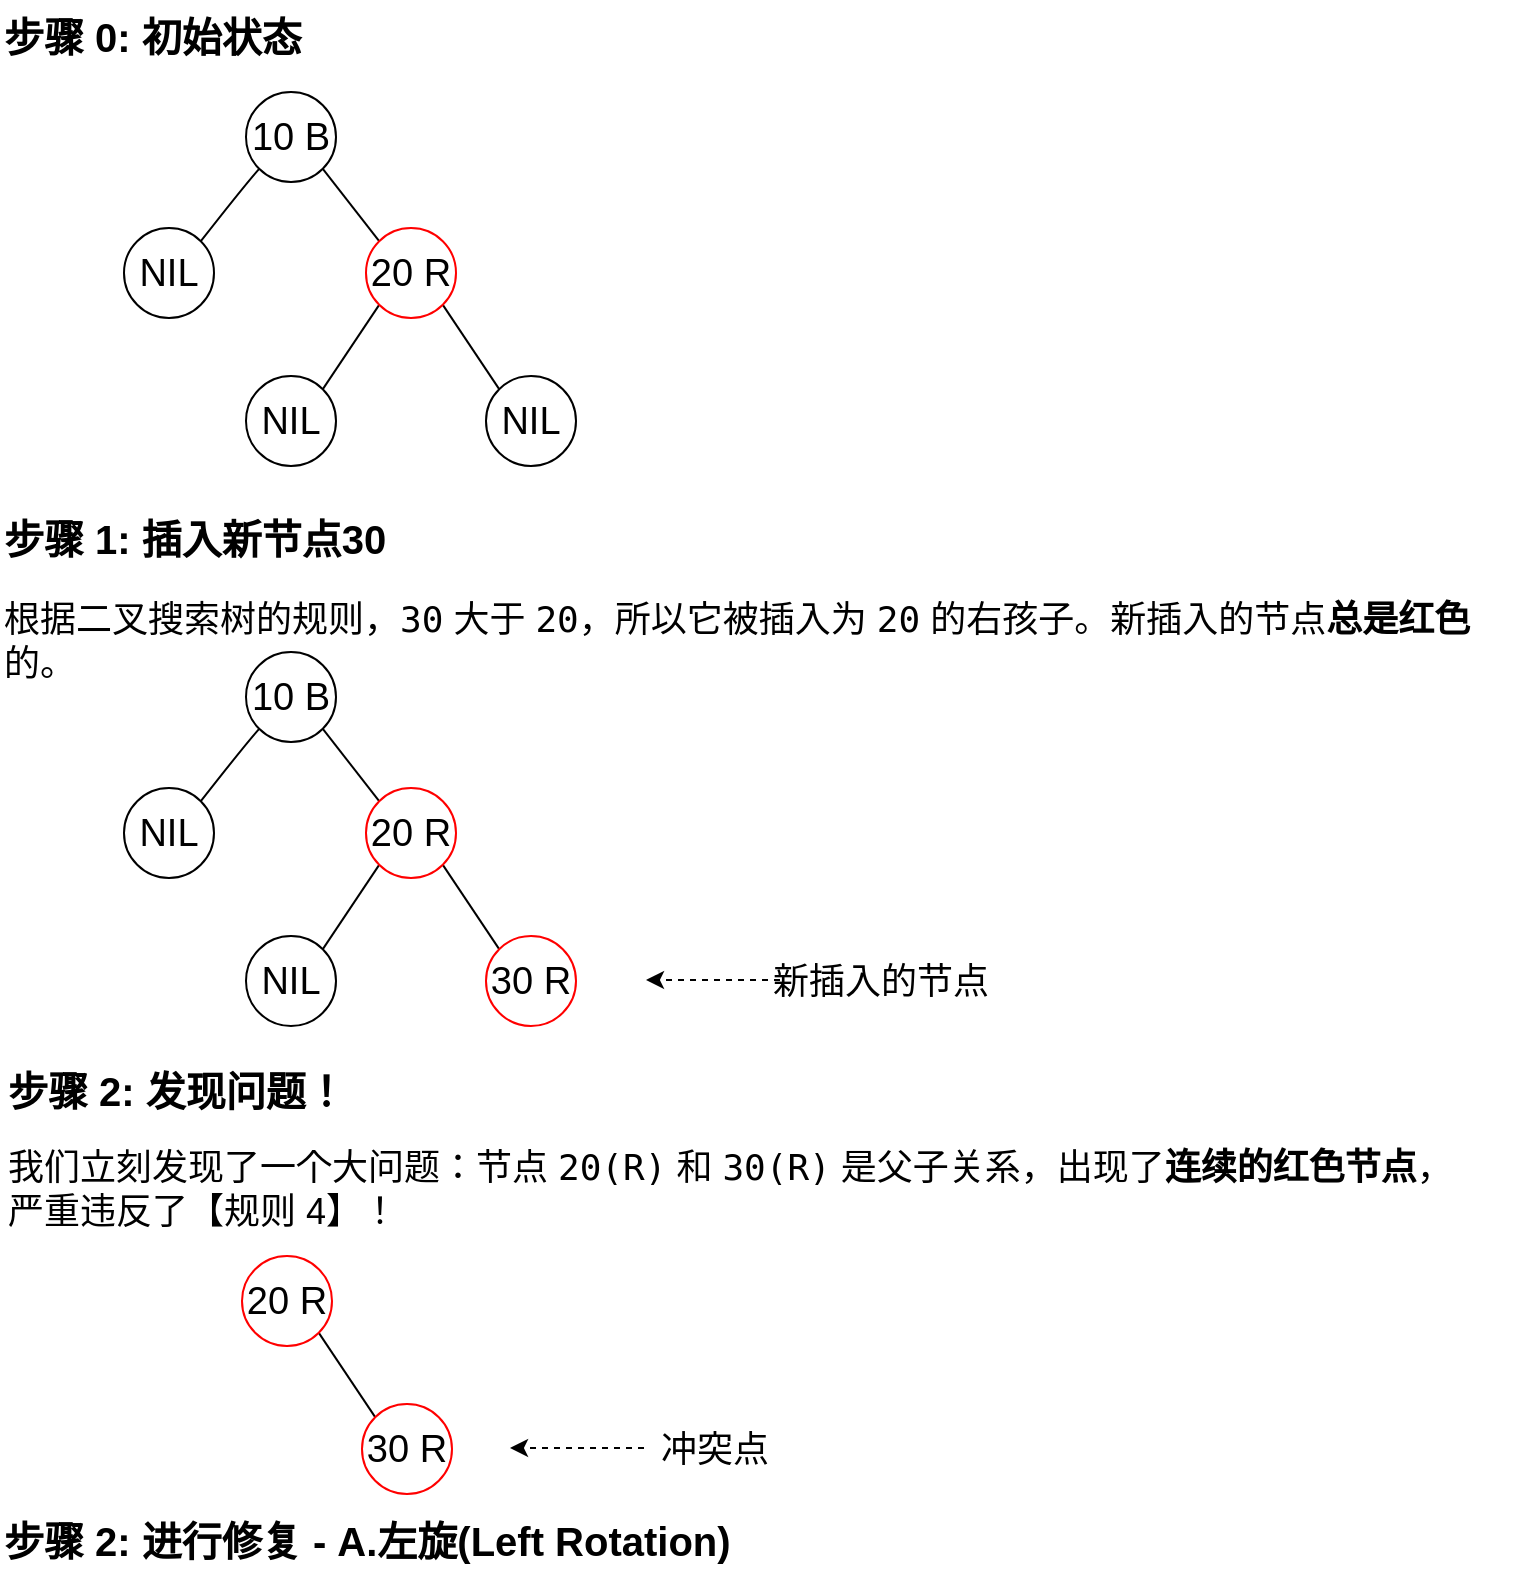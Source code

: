 <mxfile version="28.2.0">
  <diagram name="Page-1" id="nHJEmuUAwTtRUE0Qn9wt">
    <mxGraphModel dx="1536" dy="1067" grid="0" gridSize="10" guides="1" tooltips="1" connect="1" arrows="1" fold="1" page="1" pageScale="1" pageWidth="1920" pageHeight="1200" math="0" shadow="0">
      <root>
        <mxCell id="0" />
        <mxCell id="1" parent="0" />
        <mxCell id="6BaBqDEFsrnQINso-Ywb-1" style="rounded=0;orthogonalLoop=1;jettySize=auto;html=1;exitX=0;exitY=1;exitDx=0;exitDy=0;entryX=1;entryY=0;entryDx=0;entryDy=0;curved=1;strokeColor=default;fillColor=default;endArrow=none;endFill=0;" edge="1" parent="1" source="6BaBqDEFsrnQINso-Ywb-3" target="6BaBqDEFsrnQINso-Ywb-4">
          <mxGeometry relative="1" as="geometry">
            <Array as="points">
              <mxPoint x="196" y="144" />
            </Array>
          </mxGeometry>
        </mxCell>
        <mxCell id="6BaBqDEFsrnQINso-Ywb-2" style="rounded=0;orthogonalLoop=1;jettySize=auto;html=1;exitX=1;exitY=1;exitDx=0;exitDy=0;entryX=0;entryY=0;entryDx=0;entryDy=0;endArrow=none;endFill=0;" edge="1" parent="1" source="6BaBqDEFsrnQINso-Ywb-3" target="6BaBqDEFsrnQINso-Ywb-5">
          <mxGeometry relative="1" as="geometry" />
        </mxCell>
        <mxCell id="6BaBqDEFsrnQINso-Ywb-3" value="10 B" style="ellipse;whiteSpace=wrap;html=1;aspect=fixed;fontSize=19;" vertex="1" parent="1">
          <mxGeometry x="197" y="97" width="45" height="45" as="geometry" />
        </mxCell>
        <mxCell id="6BaBqDEFsrnQINso-Ywb-4" value="NIL" style="ellipse;whiteSpace=wrap;html=1;aspect=fixed;fontSize=19;strokeColor=light-dark(#000000,#EDEDED);" vertex="1" parent="1">
          <mxGeometry x="136" y="165" width="45" height="45" as="geometry" />
        </mxCell>
        <mxCell id="6BaBqDEFsrnQINso-Ywb-9" style="rounded=0;orthogonalLoop=1;jettySize=auto;html=1;exitX=0;exitY=1;exitDx=0;exitDy=0;entryX=1;entryY=0;entryDx=0;entryDy=0;endArrow=none;endFill=0;" edge="1" parent="1" source="6BaBqDEFsrnQINso-Ywb-5" target="6BaBqDEFsrnQINso-Ywb-8">
          <mxGeometry relative="1" as="geometry" />
        </mxCell>
        <mxCell id="6BaBqDEFsrnQINso-Ywb-10" style="rounded=0;orthogonalLoop=1;jettySize=auto;html=1;exitX=1;exitY=1;exitDx=0;exitDy=0;entryX=0;entryY=0;entryDx=0;entryDy=0;endArrow=none;endFill=0;" edge="1" parent="1" source="6BaBqDEFsrnQINso-Ywb-5" target="6BaBqDEFsrnQINso-Ywb-7">
          <mxGeometry relative="1" as="geometry" />
        </mxCell>
        <mxCell id="6BaBqDEFsrnQINso-Ywb-5" value="20 R" style="ellipse;whiteSpace=wrap;html=1;aspect=fixed;fontSize=19;strokeColor=light-dark(#ff0000, #ededed);" vertex="1" parent="1">
          <mxGeometry x="257" y="165" width="45" height="45" as="geometry" />
        </mxCell>
        <mxCell id="6BaBqDEFsrnQINso-Ywb-6" value="步骤 0: 初始状态" style="text;whiteSpace=wrap;html=1;fontSize=20;fontStyle=1" vertex="1" parent="1">
          <mxGeometry x="74" y="51" width="244" height="36" as="geometry" />
        </mxCell>
        <mxCell id="6BaBqDEFsrnQINso-Ywb-7" value="NIL" style="ellipse;whiteSpace=wrap;html=1;aspect=fixed;fontSize=19;strokeColor=light-dark(#000000,#EDEDED);" vertex="1" parent="1">
          <mxGeometry x="317" y="239" width="45" height="45" as="geometry" />
        </mxCell>
        <mxCell id="6BaBqDEFsrnQINso-Ywb-8" value="NIL" style="ellipse;whiteSpace=wrap;html=1;aspect=fixed;fontSize=19;strokeColor=light-dark(#000000,#EDEDED);" vertex="1" parent="1">
          <mxGeometry x="197" y="239" width="45" height="45" as="geometry" />
        </mxCell>
        <mxCell id="6BaBqDEFsrnQINso-Ywb-11" value="步骤 1: 插入新节点30" style="text;whiteSpace=wrap;html=1;fontSize=20;fontStyle=1" vertex="1" parent="1">
          <mxGeometry x="74" y="302" width="244" height="36" as="geometry" />
        </mxCell>
        <mxCell id="6BaBqDEFsrnQINso-Ywb-13" value="根据二叉搜索树的规则，&lt;code&gt;30&lt;/code&gt; 大于 &lt;code&gt;20&lt;/code&gt;，所以它被插入为 &lt;code&gt;20&lt;/code&gt; 的右孩子。新插入的节点&lt;b&gt;总是红色&lt;/b&gt;的。" style="text;whiteSpace=wrap;html=1;fontSize=18;" vertex="1" parent="1">
          <mxGeometry x="74" y="343" width="766" height="36" as="geometry" />
        </mxCell>
        <mxCell id="6BaBqDEFsrnQINso-Ywb-15" style="rounded=0;orthogonalLoop=1;jettySize=auto;html=1;exitX=0;exitY=1;exitDx=0;exitDy=0;entryX=1;entryY=0;entryDx=0;entryDy=0;curved=1;strokeColor=default;fillColor=default;endArrow=none;endFill=0;" edge="1" parent="1" source="6BaBqDEFsrnQINso-Ywb-17" target="6BaBqDEFsrnQINso-Ywb-18">
          <mxGeometry relative="1" as="geometry">
            <Array as="points">
              <mxPoint x="196" y="424" />
            </Array>
          </mxGeometry>
        </mxCell>
        <mxCell id="6BaBqDEFsrnQINso-Ywb-16" style="rounded=0;orthogonalLoop=1;jettySize=auto;html=1;exitX=1;exitY=1;exitDx=0;exitDy=0;entryX=0;entryY=0;entryDx=0;entryDy=0;endArrow=none;endFill=0;" edge="1" parent="1" source="6BaBqDEFsrnQINso-Ywb-17" target="6BaBqDEFsrnQINso-Ywb-21">
          <mxGeometry relative="1" as="geometry" />
        </mxCell>
        <mxCell id="6BaBqDEFsrnQINso-Ywb-17" value="10 B" style="ellipse;whiteSpace=wrap;html=1;aspect=fixed;fontSize=19;" vertex="1" parent="1">
          <mxGeometry x="197" y="377" width="45" height="45" as="geometry" />
        </mxCell>
        <mxCell id="6BaBqDEFsrnQINso-Ywb-18" value="NIL" style="ellipse;whiteSpace=wrap;html=1;aspect=fixed;fontSize=19;strokeColor=light-dark(#000000,#EDEDED);" vertex="1" parent="1">
          <mxGeometry x="136" y="445" width="45" height="45" as="geometry" />
        </mxCell>
        <mxCell id="6BaBqDEFsrnQINso-Ywb-19" style="rounded=0;orthogonalLoop=1;jettySize=auto;html=1;exitX=0;exitY=1;exitDx=0;exitDy=0;entryX=1;entryY=0;entryDx=0;entryDy=0;endArrow=none;endFill=0;" edge="1" parent="1" source="6BaBqDEFsrnQINso-Ywb-21" target="6BaBqDEFsrnQINso-Ywb-23">
          <mxGeometry relative="1" as="geometry" />
        </mxCell>
        <mxCell id="6BaBqDEFsrnQINso-Ywb-20" style="rounded=0;orthogonalLoop=1;jettySize=auto;html=1;exitX=1;exitY=1;exitDx=0;exitDy=0;entryX=0;entryY=0;entryDx=0;entryDy=0;endArrow=none;endFill=0;" edge="1" parent="1" source="6BaBqDEFsrnQINso-Ywb-21" target="6BaBqDEFsrnQINso-Ywb-22">
          <mxGeometry relative="1" as="geometry" />
        </mxCell>
        <mxCell id="6BaBqDEFsrnQINso-Ywb-21" value="20 R" style="ellipse;whiteSpace=wrap;html=1;aspect=fixed;fontSize=19;strokeColor=light-dark(#ff0000, #ededed);" vertex="1" parent="1">
          <mxGeometry x="257" y="445" width="45" height="45" as="geometry" />
        </mxCell>
        <mxCell id="6BaBqDEFsrnQINso-Ywb-22" value="30 R" style="ellipse;whiteSpace=wrap;html=1;aspect=fixed;fontSize=19;strokeColor=light-dark(#ff0000, #EDEDED);" vertex="1" parent="1">
          <mxGeometry x="317" y="519" width="45" height="45" as="geometry" />
        </mxCell>
        <mxCell id="6BaBqDEFsrnQINso-Ywb-23" value="NIL" style="ellipse;whiteSpace=wrap;html=1;aspect=fixed;fontSize=19;strokeColor=light-dark(#000000,#EDEDED);" vertex="1" parent="1">
          <mxGeometry x="197" y="519" width="45" height="45" as="geometry" />
        </mxCell>
        <mxCell id="6BaBqDEFsrnQINso-Ywb-24" value="新插入的节点" style="text;html=1;align=center;verticalAlign=middle;whiteSpace=wrap;rounded=0;fontSize=18;" vertex="1" parent="1">
          <mxGeometry x="454" y="526.5" width="121" height="30" as="geometry" />
        </mxCell>
        <mxCell id="6BaBqDEFsrnQINso-Ywb-25" value="" style="endArrow=classic;html=1;rounded=0;dashed=1;" edge="1" parent="1">
          <mxGeometry width="50" height="50" relative="1" as="geometry">
            <mxPoint x="464" y="541" as="sourcePoint" />
            <mxPoint x="397" y="541" as="targetPoint" />
          </mxGeometry>
        </mxCell>
        <mxCell id="6BaBqDEFsrnQINso-Ywb-26" value="步骤 2: 发现问题！" style="text;whiteSpace=wrap;html=1;fontSize=20;fontStyle=1" vertex="1" parent="1">
          <mxGeometry x="76" y="578" width="190" height="36" as="geometry" />
        </mxCell>
        <mxCell id="6BaBqDEFsrnQINso-Ywb-27" value="我们立刻发现了一个大问题：节点 &lt;code&gt;20(R)&lt;/code&gt; 和 &lt;code&gt;30(R)&lt;/code&gt; 是父子关系，出现了&lt;b&gt;连续的红色节点&lt;/b&gt;，严重违反了【规则 4】！" style="text;whiteSpace=wrap;html=1;fontSize=18;" vertex="1" parent="1">
          <mxGeometry x="76" y="617" width="741" height="51" as="geometry" />
        </mxCell>
        <mxCell id="6BaBqDEFsrnQINso-Ywb-28" style="rounded=0;orthogonalLoop=1;jettySize=auto;html=1;exitX=1;exitY=1;exitDx=0;exitDy=0;entryX=0;entryY=0;entryDx=0;entryDy=0;endArrow=none;endFill=0;" edge="1" parent="1" source="6BaBqDEFsrnQINso-Ywb-29" target="6BaBqDEFsrnQINso-Ywb-30">
          <mxGeometry relative="1" as="geometry" />
        </mxCell>
        <mxCell id="6BaBqDEFsrnQINso-Ywb-29" value="20 R" style="ellipse;whiteSpace=wrap;html=1;aspect=fixed;fontSize=19;strokeColor=light-dark(#ff0000, #ededed);" vertex="1" parent="1">
          <mxGeometry x="195" y="679" width="45" height="45" as="geometry" />
        </mxCell>
        <mxCell id="6BaBqDEFsrnQINso-Ywb-30" value="30 R" style="ellipse;whiteSpace=wrap;html=1;aspect=fixed;fontSize=19;strokeColor=light-dark(#ff0000, #EDEDED);" vertex="1" parent="1">
          <mxGeometry x="255" y="753" width="45" height="45" as="geometry" />
        </mxCell>
        <mxCell id="6BaBqDEFsrnQINso-Ywb-31" value="冲突点" style="text;html=1;align=center;verticalAlign=middle;whiteSpace=wrap;rounded=0;fontSize=18;" vertex="1" parent="1">
          <mxGeometry x="386" y="760.5" width="91" height="30" as="geometry" />
        </mxCell>
        <mxCell id="6BaBqDEFsrnQINso-Ywb-32" value="" style="endArrow=classic;html=1;rounded=0;dashed=1;" edge="1" parent="1">
          <mxGeometry width="50" height="50" relative="1" as="geometry">
            <mxPoint x="396" y="775" as="sourcePoint" />
            <mxPoint x="329" y="775" as="targetPoint" />
          </mxGeometry>
        </mxCell>
        <mxCell id="6BaBqDEFsrnQINso-Ywb-33" value="步骤 2: 进行修复 - A.左旋(Left Rotation)" style="text;whiteSpace=wrap;html=1;fontSize=20;fontStyle=1" vertex="1" parent="1">
          <mxGeometry x="74" y="803" width="436" height="36" as="geometry" />
        </mxCell>
      </root>
    </mxGraphModel>
  </diagram>
</mxfile>
